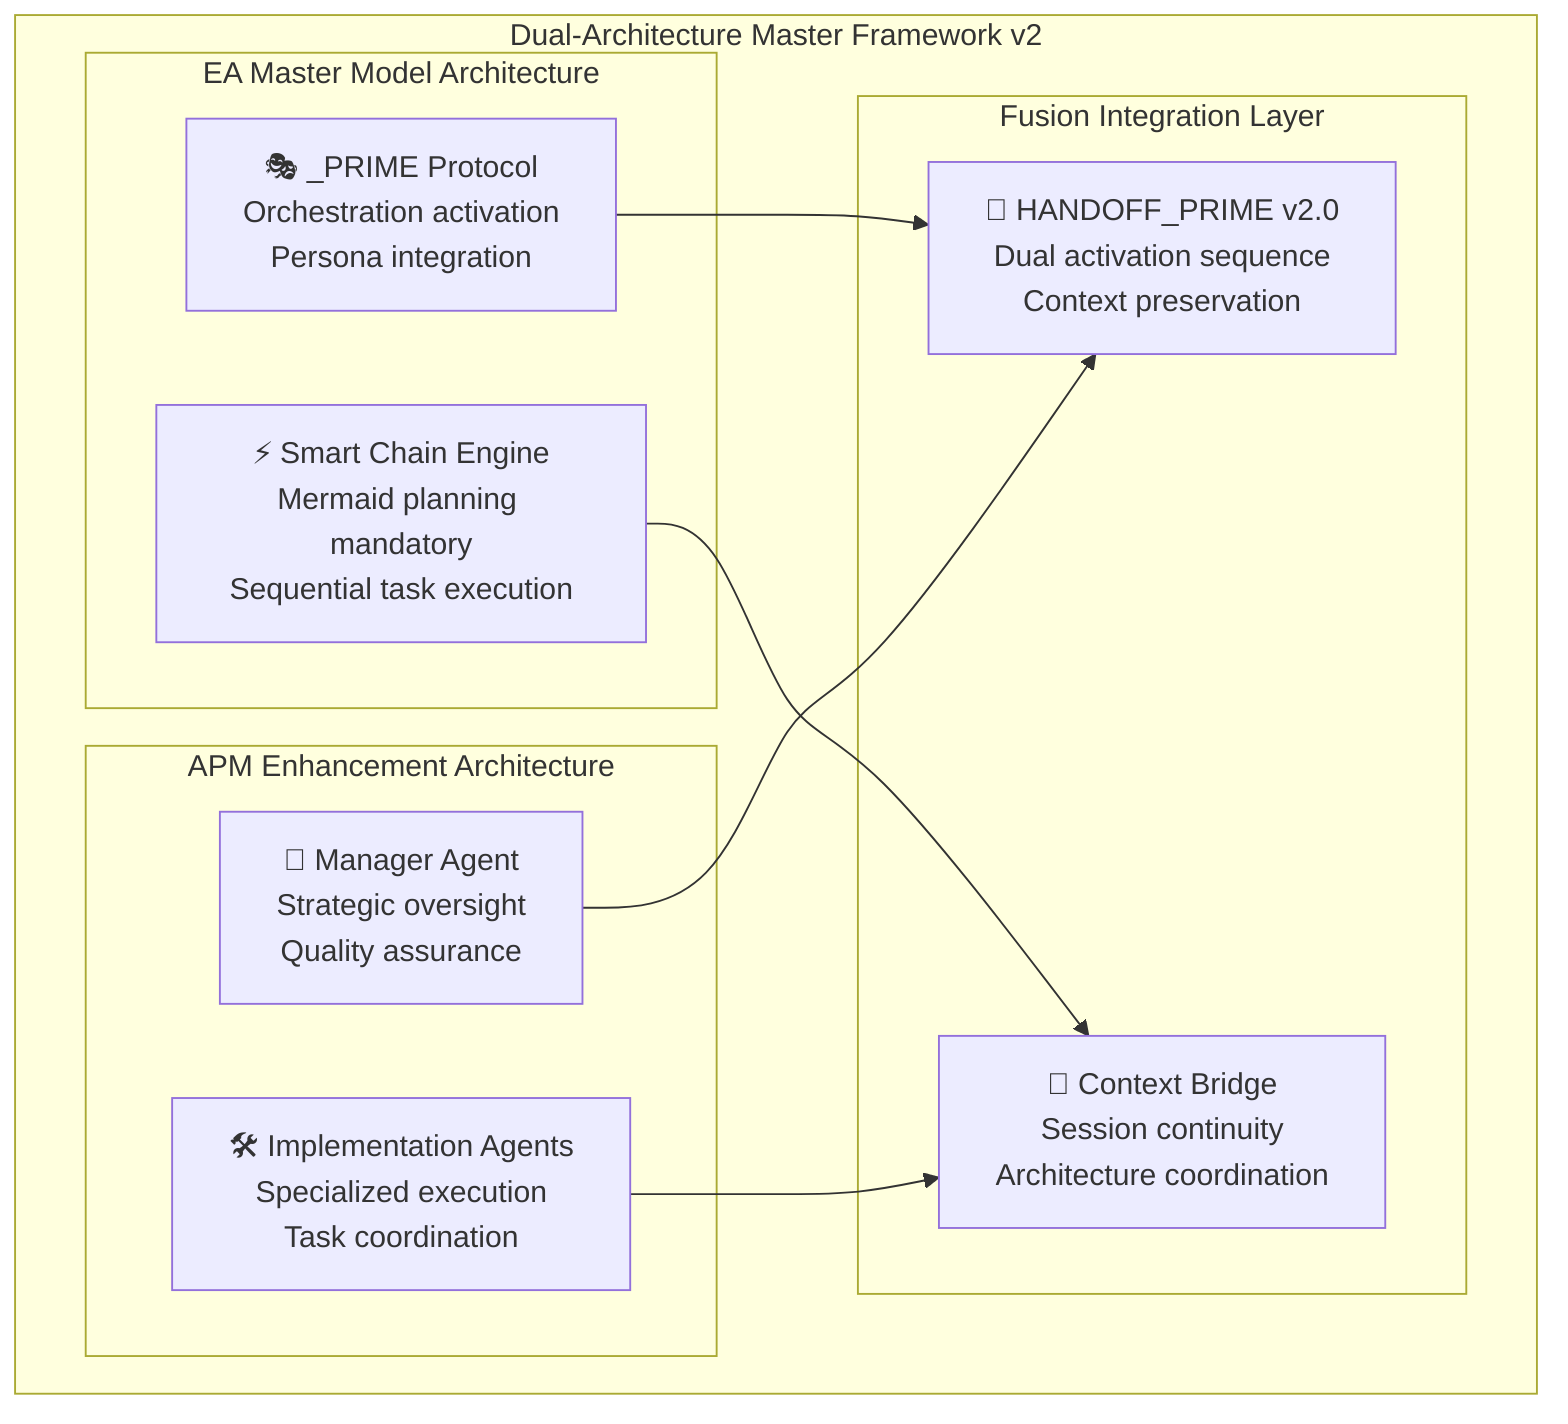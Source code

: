 graph TB
    subgraph "Dual-Architecture Master Framework v2"
        subgraph "EA Master Model Architecture"
            PRIME[🎭 _PRIME Protocol<br/>Orchestration activation<br/>Persona integration]
            SMART[⚡ Smart Chain Engine<br/>Mermaid planning mandatory<br/>Sequential task execution]
        end

        subgraph "APM Enhancement Architecture"
            MANAGER[👔 Manager Agent<br/>Strategic oversight<br/>Quality assurance]
            IMPL[🛠️ Implementation Agents<br/>Specialized execution<br/>Task coordination]
        end

        subgraph "Fusion Integration Layer"
            HANDOFF[🌉 HANDOFF_PRIME v2.0<br/>Dual activation sequence<br/>Context preservation]
            BRIDGE[🔄 Context Bridge<br/>Session continuity<br/>Architecture coordination]
        end

        PRIME --> HANDOFF
        SMART --> BRIDGE
        MANAGER --> HANDOFF
        IMPL --> BRIDGE
    end